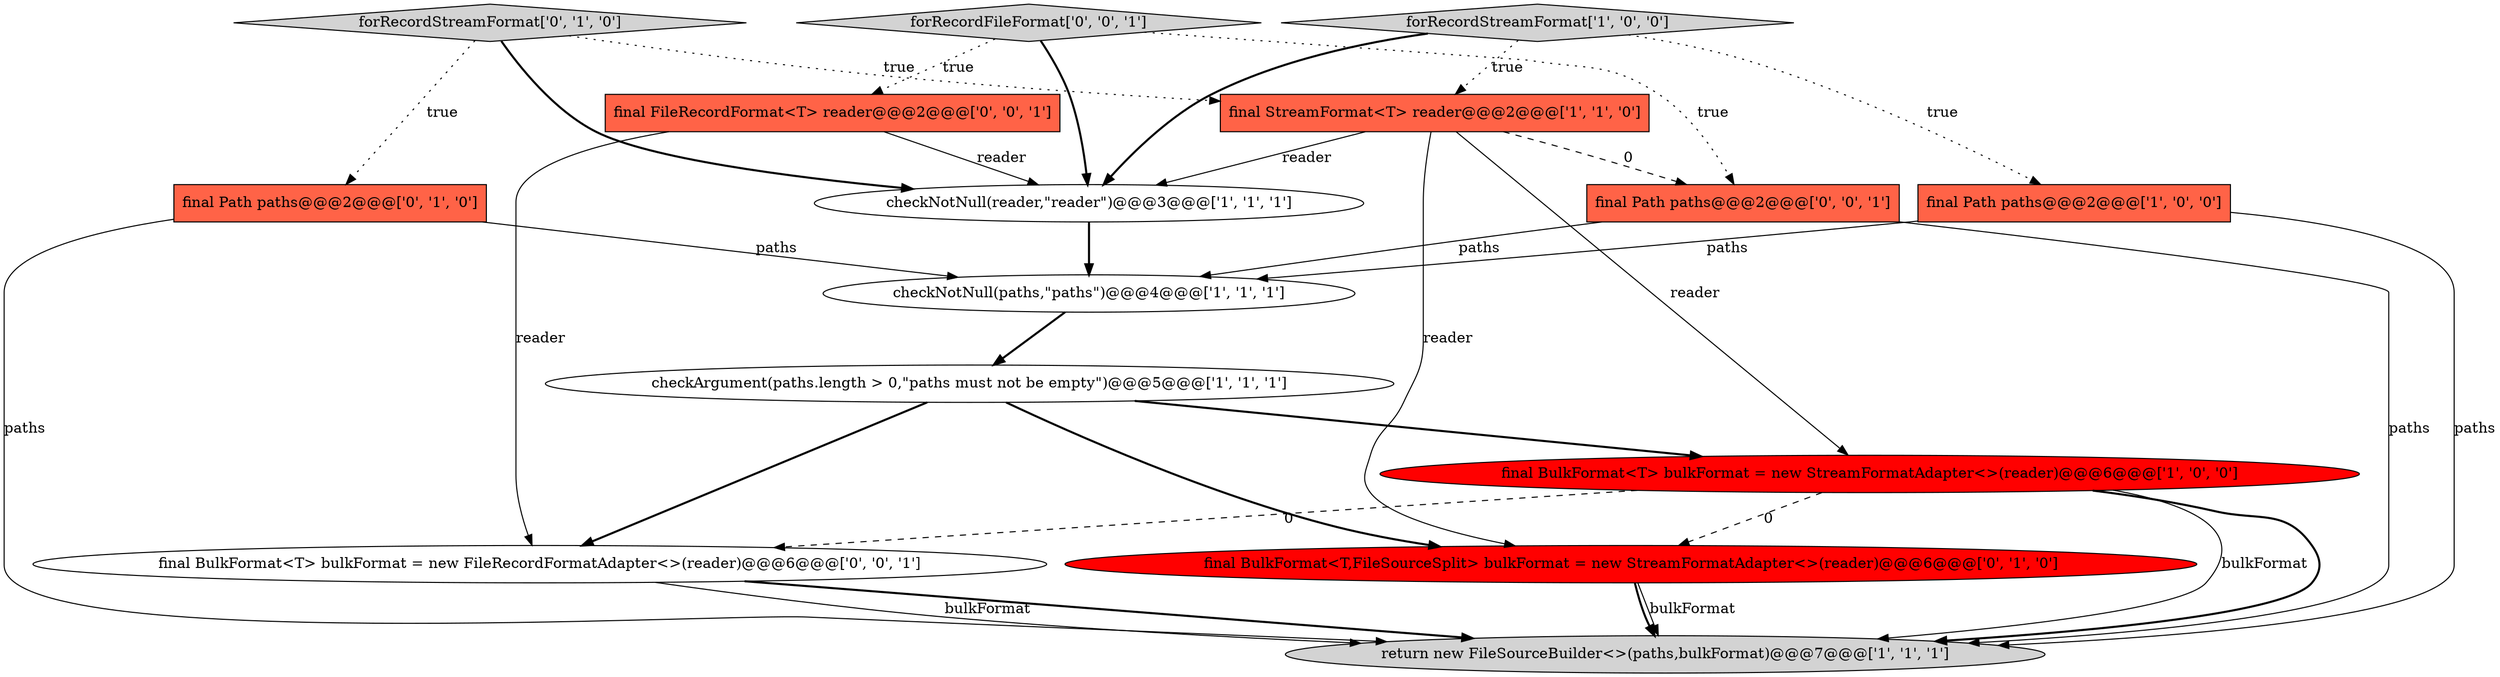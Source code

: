 digraph {
2 [style = filled, label = "final BulkFormat<T> bulkFormat = new StreamFormatAdapter<>(reader)@@@6@@@['1', '0', '0']", fillcolor = red, shape = ellipse image = "AAA1AAABBB1BBB"];
14 [style = filled, label = "forRecordFileFormat['0', '0', '1']", fillcolor = lightgray, shape = diamond image = "AAA0AAABBB3BBB"];
5 [style = filled, label = "checkArgument(paths.length > 0,\"paths must not be empty\")@@@5@@@['1', '1', '1']", fillcolor = white, shape = ellipse image = "AAA0AAABBB1BBB"];
12 [style = filled, label = "final Path paths@@@2@@@['0', '0', '1']", fillcolor = tomato, shape = box image = "AAA0AAABBB3BBB"];
13 [style = filled, label = "final BulkFormat<T> bulkFormat = new FileRecordFormatAdapter<>(reader)@@@6@@@['0', '0', '1']", fillcolor = white, shape = ellipse image = "AAA0AAABBB3BBB"];
3 [style = filled, label = "final Path paths@@@2@@@['1', '0', '0']", fillcolor = tomato, shape = box image = "AAA0AAABBB1BBB"];
4 [style = filled, label = "checkNotNull(reader,\"reader\")@@@3@@@['1', '1', '1']", fillcolor = white, shape = ellipse image = "AAA0AAABBB1BBB"];
0 [style = filled, label = "checkNotNull(paths,\"paths\")@@@4@@@['1', '1', '1']", fillcolor = white, shape = ellipse image = "AAA0AAABBB1BBB"];
10 [style = filled, label = "forRecordStreamFormat['0', '1', '0']", fillcolor = lightgray, shape = diamond image = "AAA0AAABBB2BBB"];
6 [style = filled, label = "final StreamFormat<T> reader@@@2@@@['1', '1', '0']", fillcolor = tomato, shape = box image = "AAA0AAABBB1BBB"];
11 [style = filled, label = "final FileRecordFormat<T> reader@@@2@@@['0', '0', '1']", fillcolor = tomato, shape = box image = "AAA0AAABBB3BBB"];
9 [style = filled, label = "final BulkFormat<T,FileSourceSplit> bulkFormat = new StreamFormatAdapter<>(reader)@@@6@@@['0', '1', '0']", fillcolor = red, shape = ellipse image = "AAA1AAABBB2BBB"];
7 [style = filled, label = "return new FileSourceBuilder<>(paths,bulkFormat)@@@7@@@['1', '1', '1']", fillcolor = lightgray, shape = ellipse image = "AAA0AAABBB1BBB"];
8 [style = filled, label = "final Path paths@@@2@@@['0', '1', '0']", fillcolor = tomato, shape = box image = "AAA0AAABBB2BBB"];
1 [style = filled, label = "forRecordStreamFormat['1', '0', '0']", fillcolor = lightgray, shape = diamond image = "AAA0AAABBB1BBB"];
10->8 [style = dotted, label="true"];
1->4 [style = bold, label=""];
10->6 [style = dotted, label="true"];
14->12 [style = dotted, label="true"];
5->9 [style = bold, label=""];
8->7 [style = solid, label="paths"];
2->7 [style = solid, label="bulkFormat"];
3->0 [style = solid, label="paths"];
9->7 [style = bold, label=""];
11->4 [style = solid, label="reader"];
4->0 [style = bold, label=""];
3->7 [style = solid, label="paths"];
1->3 [style = dotted, label="true"];
6->12 [style = dashed, label="0"];
5->2 [style = bold, label=""];
12->0 [style = solid, label="paths"];
6->9 [style = solid, label="reader"];
2->9 [style = dashed, label="0"];
13->7 [style = bold, label=""];
11->13 [style = solid, label="reader"];
2->13 [style = dashed, label="0"];
8->0 [style = solid, label="paths"];
6->2 [style = solid, label="reader"];
5->13 [style = bold, label=""];
6->4 [style = solid, label="reader"];
13->7 [style = solid, label="bulkFormat"];
10->4 [style = bold, label=""];
14->11 [style = dotted, label="true"];
1->6 [style = dotted, label="true"];
9->7 [style = solid, label="bulkFormat"];
2->7 [style = bold, label=""];
0->5 [style = bold, label=""];
14->4 [style = bold, label=""];
12->7 [style = solid, label="paths"];
}
